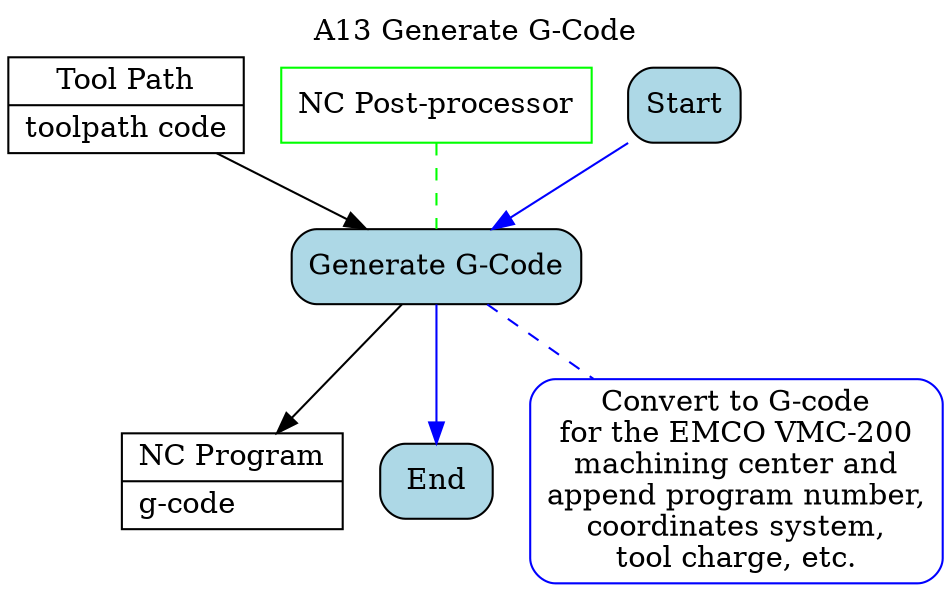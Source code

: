 digraph behaviourmodel {

# activity title
labelloc="t"
label="A13 Generate G-Code"

# inputs and outputs
node [shape=record, style=filled, fillcolor=white, color=black]
path [label="{Tool Path|toolpath code\l}"];
prog [label="{NC Program|g-code\l}"];

# mechanisms
node [shape=box, style=filled, fillcolor=white, color=green]
m1 [label="NC Post-processor"]

# tasks definition
node [shape=box, style="filled, rounded", fillcolor=lightblue, color=black]
Start
t1 [label="Generate G-Code"]
End

# rules
node [shape=box, style="filled, rounded", fillcolor=white, color=blue]
r1 [label="Convert to G-code\nfor the EMCO VMC-200\nmachining center and\nappend program number,\ncoordinates system,\ntool charge, etc."]

# attaching rules
edge [dir=none, color=blue, style=dashed]
t1 -> r1

# task sequence
edge [dir=forward, color=blue, fontcolor=blue, style=solid]
Start -> t1 -> End

# attaching mechanisms
edge [dir=none, color=green, style=dashed]
m1 -> t1

# attaching inputs and outputs
edge [dir=forward, color=black, fontcolor=black, style=solid]
path -> t1
t1 -> prog

# constraints
node [shape=ellipse, style=filled, fillcolor=white, color=red]

# attaching constraints
edge [dir=none, color=red, style=dashed]

}

